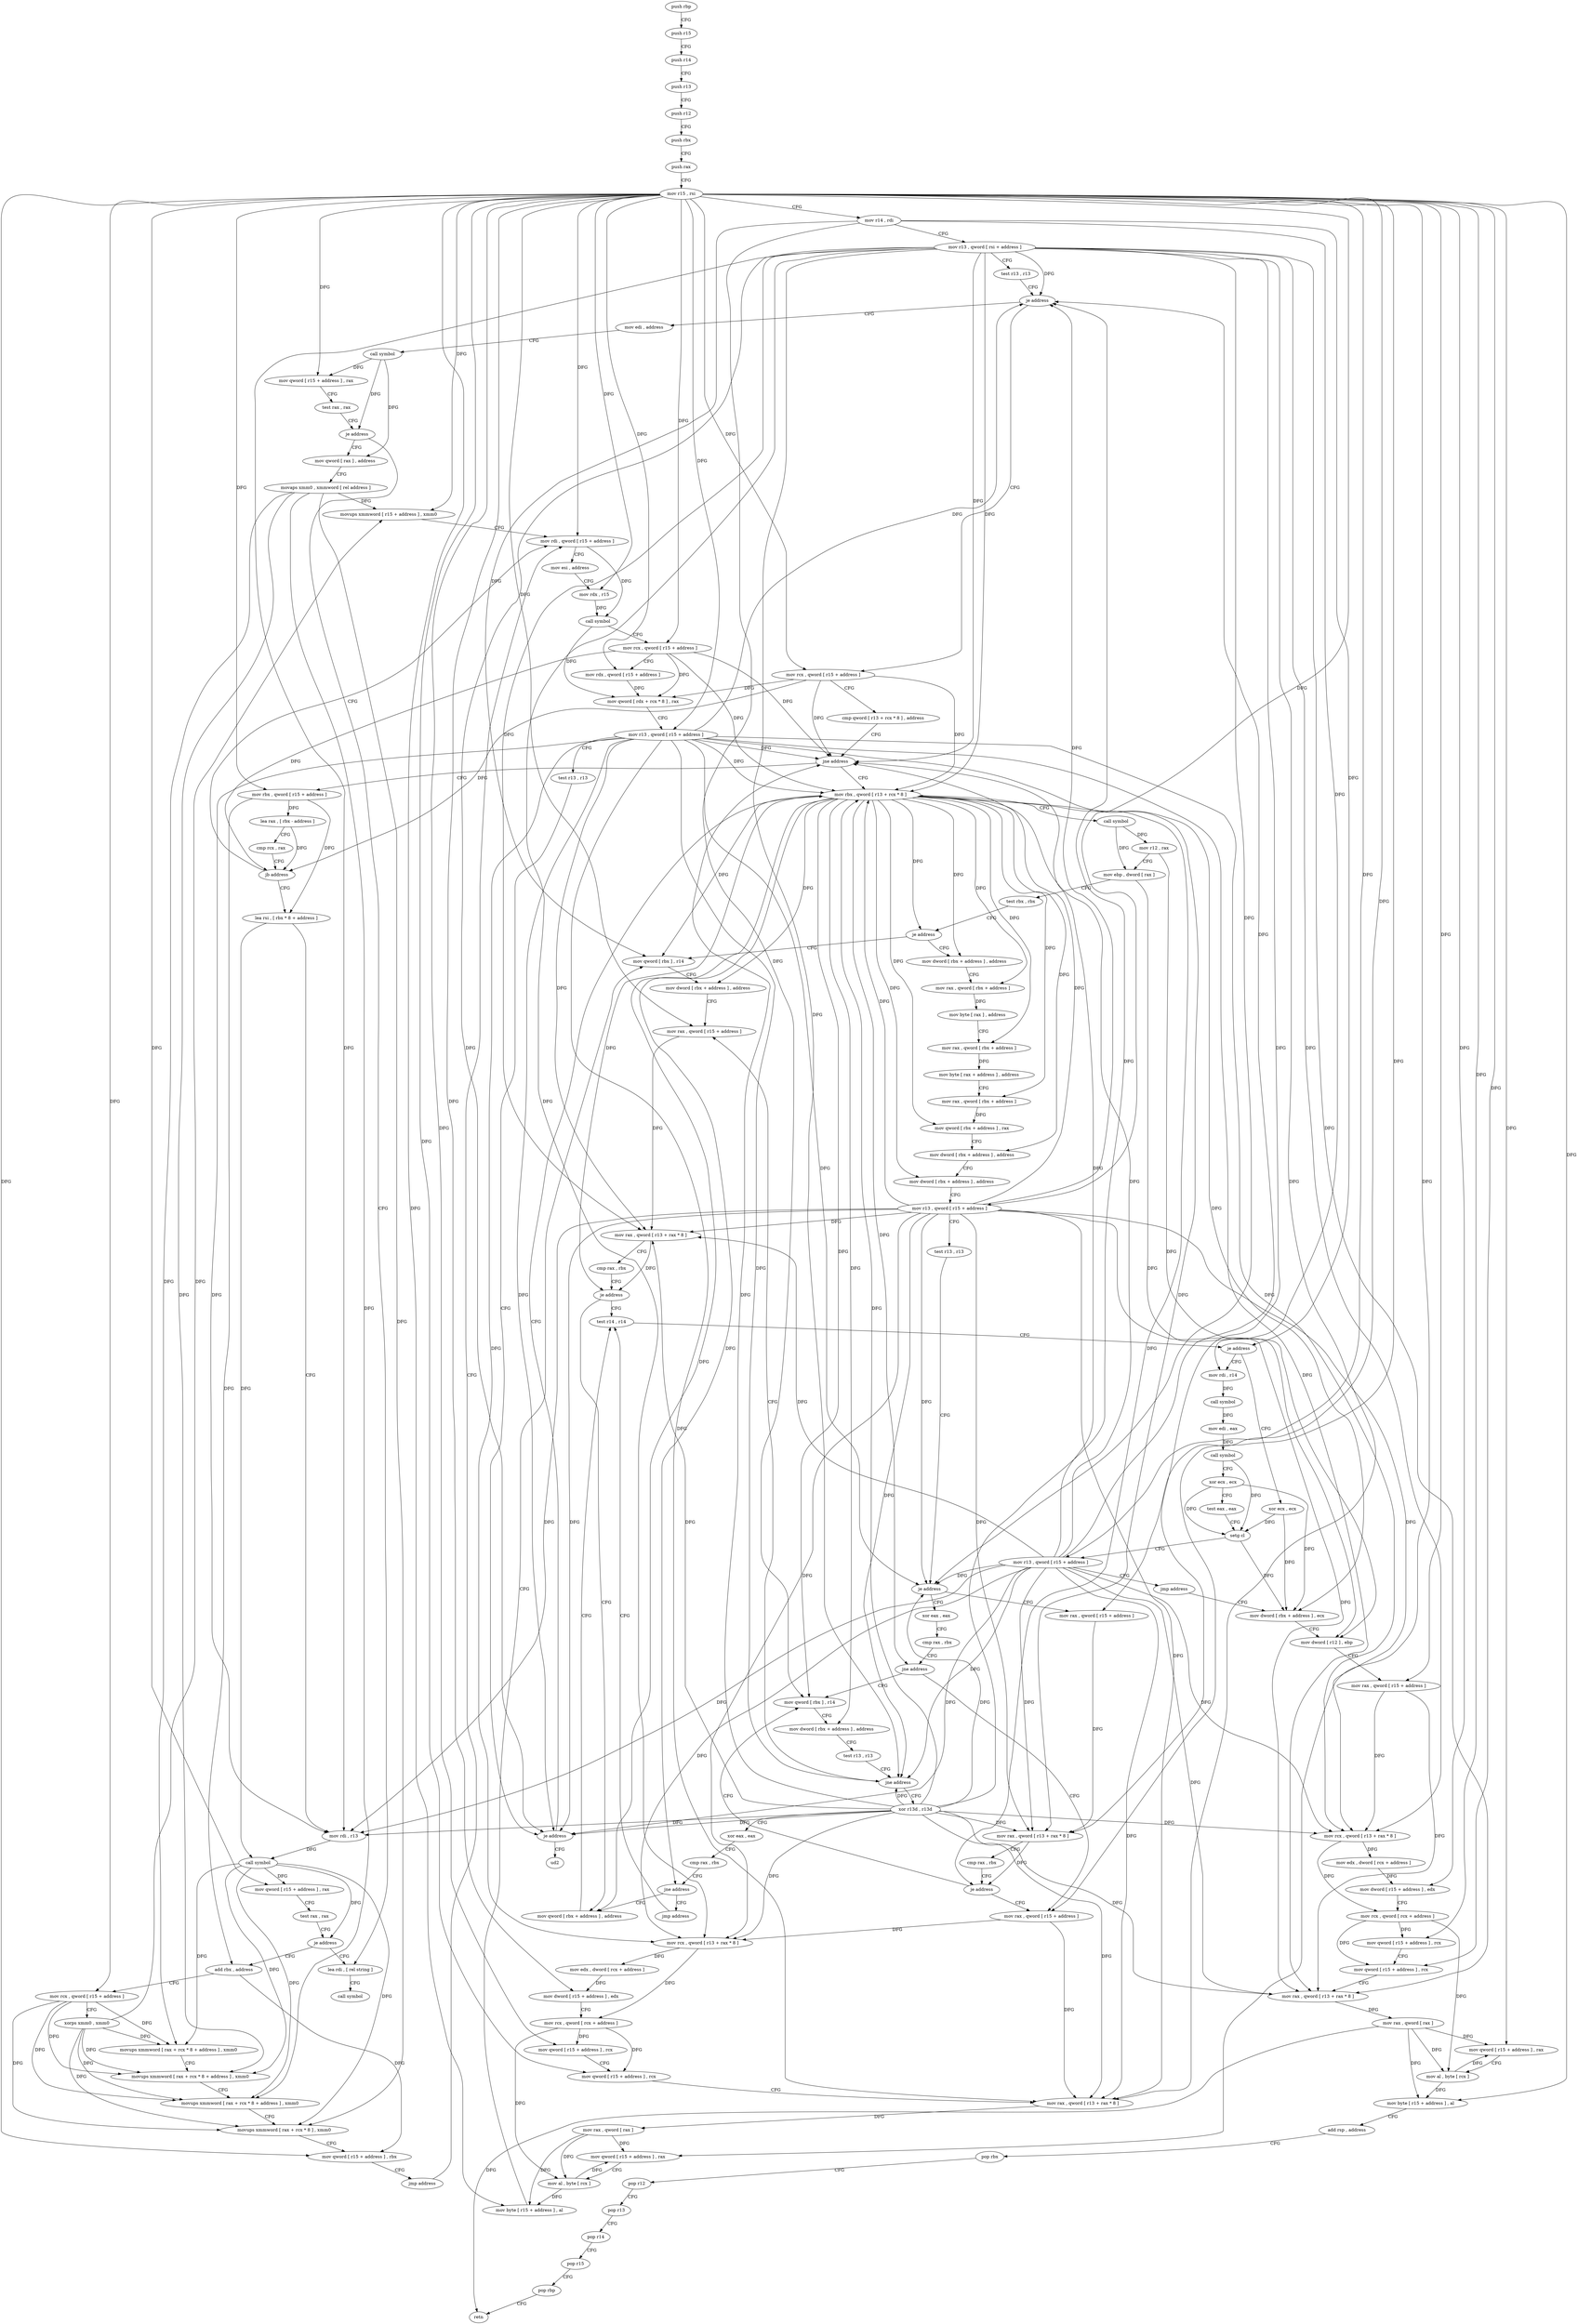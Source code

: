 digraph "func" {
"130896" [label = "push rbp" ]
"130897" [label = "push r15" ]
"130899" [label = "push r14" ]
"130901" [label = "push r13" ]
"130903" [label = "push r12" ]
"130905" [label = "push rbx" ]
"130906" [label = "push rax" ]
"130907" [label = "mov r15 , rsi" ]
"130910" [label = "mov r14 , rdi" ]
"130913" [label = "mov r13 , qword [ rsi + address ]" ]
"130917" [label = "test r13 , r13" ]
"130920" [label = "je address" ]
"131016" [label = "mov edi , address" ]
"130922" [label = "mov rcx , qword [ r15 + address ]" ]
"131021" [label = "call symbol" ]
"131026" [label = "mov qword [ r15 + address ] , rax" ]
"131030" [label = "test rax , rax" ]
"131033" [label = "je address" ]
"131414" [label = "lea rdi , [ rel string ]" ]
"131039" [label = "mov qword [ rax ] , address" ]
"130926" [label = "cmp qword [ r13 + rcx * 8 ] , address" ]
"130932" [label = "jne address" ]
"131100" [label = "mov rbx , qword [ r13 + rcx * 8 ]" ]
"130938" [label = "mov rbx , qword [ r15 + address ]" ]
"131421" [label = "call symbol" ]
"131046" [label = "movaps xmm0 , xmmword [ rel address ]" ]
"131053" [label = "movups xmmword [ r15 + address ] , xmm0" ]
"131058" [label = "mov rdi , qword [ r15 + address ]" ]
"131105" [label = "call symbol" ]
"131110" [label = "mov r12 , rax" ]
"131113" [label = "mov ebp , dword [ rax ]" ]
"131115" [label = "test rbx , rbx" ]
"131118" [label = "je address" ]
"131274" [label = "mov qword [ rbx ] , r14" ]
"131124" [label = "mov dword [ rbx + address ] , address" ]
"130942" [label = "lea rax , [ rbx - address ]" ]
"130946" [label = "cmp rcx , rax" ]
"130949" [label = "jb address" ]
"130951" [label = "lea rsi , [ rbx * 8 + address ]" ]
"131412" [label = "ud2" ]
"131277" [label = "mov dword [ rbx + address ] , address" ]
"131284" [label = "mov rax , qword [ r15 + address ]" ]
"131131" [label = "mov rax , qword [ rbx + address ]" ]
"131135" [label = "mov byte [ rax ] , address" ]
"131138" [label = "mov rax , qword [ rbx + address ]" ]
"131142" [label = "mov byte [ rax + address ] , address" ]
"131146" [label = "mov rax , qword [ rbx + address ]" ]
"131150" [label = "mov qword [ rbx + address ] , rax" ]
"131154" [label = "mov dword [ rbx + address ] , address" ]
"131161" [label = "mov dword [ rbx + address ] , address" ]
"131168" [label = "mov r13 , qword [ r15 + address ]" ]
"131172" [label = "test r13 , r13" ]
"131175" [label = "je address" ]
"131218" [label = "xor eax , eax" ]
"131177" [label = "mov rax , qword [ r15 + address ]" ]
"131062" [label = "mov esi , address" ]
"131067" [label = "mov rdx , r15" ]
"131070" [label = "call symbol" ]
"131075" [label = "mov rcx , qword [ r15 + address ]" ]
"131079" [label = "mov rdx , qword [ r15 + address ]" ]
"131083" [label = "mov qword [ rdx + rcx * 8 ] , rax" ]
"131087" [label = "mov r13 , qword [ r15 + address ]" ]
"131091" [label = "test r13 , r13" ]
"131094" [label = "je address" ]
"130959" [label = "mov rdi , r13" ]
"130962" [label = "call symbol" ]
"130967" [label = "mov qword [ r15 + address ] , rax" ]
"130971" [label = "test rax , rax" ]
"130974" [label = "je address" ]
"130980" [label = "add rbx , address" ]
"131306" [label = "test r14 , r14" ]
"131309" [label = "je address" ]
"131339" [label = "xor ecx , ecx" ]
"131311" [label = "mov rdi , r14" ]
"131298" [label = "mov qword [ rbx + address ] , address" ]
"131220" [label = "cmp rax , rbx" ]
"131223" [label = "jne address" ]
"131191" [label = "mov qword [ rbx ] , r14" ]
"131225" [label = "mov rax , qword [ r15 + address ]" ]
"131181" [label = "mov rax , qword [ r13 + rax * 8 ]" ]
"131186" [label = "cmp rax , rbx" ]
"131189" [label = "je address" ]
"130984" [label = "mov rcx , qword [ r15 + address ]" ]
"130988" [label = "xorps xmm0 , xmm0" ]
"130991" [label = "movups xmmword [ rax + rcx * 8 + address ] , xmm0" ]
"130996" [label = "movups xmmword [ rax + rcx * 8 + address ] , xmm0" ]
"131001" [label = "movups xmmword [ rax + rcx * 8 + address ] , xmm0" ]
"131006" [label = "movups xmmword [ rax + rcx * 8 ] , xmm0" ]
"131010" [label = "mov qword [ r15 + address ] , rbx" ]
"131014" [label = "jmp address" ]
"131341" [label = "mov dword [ rbx + address ] , ecx" ]
"131314" [label = "call symbol" ]
"131319" [label = "mov edi , eax" ]
"131321" [label = "call symbol" ]
"131326" [label = "xor ecx , ecx" ]
"131328" [label = "test eax , eax" ]
"131330" [label = "setg cl" ]
"131333" [label = "mov r13 , qword [ r15 + address ]" ]
"131337" [label = "jmp address" ]
"131194" [label = "mov dword [ rbx + address ] , address" ]
"131201" [label = "test r13 , r13" ]
"131204" [label = "jne address" ]
"131206" [label = "xor r13d , r13d" ]
"131229" [label = "mov rcx , qword [ r13 + rax * 8 ]" ]
"131234" [label = "mov edx , dword [ rcx + address ]" ]
"131237" [label = "mov dword [ r15 + address ] , edx" ]
"131241" [label = "mov rcx , qword [ rcx + address ]" ]
"131245" [label = "mov qword [ r15 + address ] , rcx" ]
"131249" [label = "mov qword [ r15 + address ] , rcx" ]
"131256" [label = "mov rax , qword [ r13 + rax * 8 ]" ]
"131261" [label = "mov rax , qword [ rax ]" ]
"131264" [label = "mov qword [ r15 + address ] , rax" ]
"131268" [label = "mov al , byte [ rcx ]" ]
"131270" [label = "mov byte [ r15 + address ] , al" ]
"131344" [label = "mov dword [ r12 ] , ebp" ]
"131348" [label = "mov rax , qword [ r15 + address ]" ]
"131352" [label = "mov rcx , qword [ r13 + rax * 8 ]" ]
"131357" [label = "mov edx , dword [ rcx + address ]" ]
"131360" [label = "mov dword [ r15 + address ] , edx" ]
"131364" [label = "mov rcx , qword [ rcx + address ]" ]
"131368" [label = "mov qword [ r15 + address ] , rcx" ]
"131372" [label = "mov qword [ r15 + address ] , rcx" ]
"131379" [label = "mov rax , qword [ r13 + rax * 8 ]" ]
"131384" [label = "mov rax , qword [ rax ]" ]
"131387" [label = "mov qword [ r15 + address ] , rax" ]
"131391" [label = "mov al , byte [ rcx ]" ]
"131393" [label = "mov byte [ r15 + address ] , al" ]
"131397" [label = "add rsp , address" ]
"131401" [label = "pop rbx" ]
"131402" [label = "pop r12" ]
"131404" [label = "pop r13" ]
"131406" [label = "pop r14" ]
"131408" [label = "pop r15" ]
"131410" [label = "pop rbp" ]
"131411" [label = "retn" ]
"131288" [label = "mov rax , qword [ r13 + rax * 8 ]" ]
"131293" [label = "cmp rax , rbx" ]
"131296" [label = "je address" ]
"131209" [label = "xor eax , eax" ]
"131211" [label = "cmp rax , rbx" ]
"131214" [label = "jne address" ]
"131216" [label = "jmp address" ]
"130896" -> "130897" [ label = "CFG" ]
"130897" -> "130899" [ label = "CFG" ]
"130899" -> "130901" [ label = "CFG" ]
"130901" -> "130903" [ label = "CFG" ]
"130903" -> "130905" [ label = "CFG" ]
"130905" -> "130906" [ label = "CFG" ]
"130906" -> "130907" [ label = "CFG" ]
"130907" -> "130910" [ label = "CFG" ]
"130907" -> "131026" [ label = "DFG" ]
"130907" -> "130922" [ label = "DFG" ]
"130907" -> "131053" [ label = "DFG" ]
"130907" -> "130938" [ label = "DFG" ]
"130907" -> "131058" [ label = "DFG" ]
"130907" -> "131067" [ label = "DFG" ]
"130907" -> "131075" [ label = "DFG" ]
"130907" -> "131079" [ label = "DFG" ]
"130907" -> "131087" [ label = "DFG" ]
"130907" -> "131168" [ label = "DFG" ]
"130907" -> "130967" [ label = "DFG" ]
"130907" -> "131284" [ label = "DFG" ]
"130907" -> "131177" [ label = "DFG" ]
"130907" -> "130984" [ label = "DFG" ]
"130907" -> "131010" [ label = "DFG" ]
"130907" -> "131225" [ label = "DFG" ]
"130907" -> "131237" [ label = "DFG" ]
"130907" -> "131245" [ label = "DFG" ]
"130907" -> "131249" [ label = "DFG" ]
"130907" -> "131264" [ label = "DFG" ]
"130907" -> "131270" [ label = "DFG" ]
"130907" -> "131333" [ label = "DFG" ]
"130907" -> "131348" [ label = "DFG" ]
"130907" -> "131360" [ label = "DFG" ]
"130907" -> "131368" [ label = "DFG" ]
"130907" -> "131372" [ label = "DFG" ]
"130907" -> "131387" [ label = "DFG" ]
"130907" -> "131393" [ label = "DFG" ]
"130910" -> "130913" [ label = "CFG" ]
"130910" -> "131274" [ label = "DFG" ]
"130910" -> "131309" [ label = "DFG" ]
"130910" -> "131191" [ label = "DFG" ]
"130910" -> "131311" [ label = "DFG" ]
"130913" -> "130917" [ label = "CFG" ]
"130913" -> "130920" [ label = "DFG" ]
"130913" -> "130932" [ label = "DFG" ]
"130913" -> "131100" [ label = "DFG" ]
"130913" -> "131094" [ label = "DFG" ]
"130913" -> "131175" [ label = "DFG" ]
"130913" -> "130959" [ label = "DFG" ]
"130913" -> "131288" [ label = "DFG" ]
"130913" -> "131181" [ label = "DFG" ]
"130913" -> "131204" [ label = "DFG" ]
"130913" -> "131229" [ label = "DFG" ]
"130913" -> "131256" [ label = "DFG" ]
"130913" -> "131352" [ label = "DFG" ]
"130913" -> "131379" [ label = "DFG" ]
"130917" -> "130920" [ label = "CFG" ]
"130920" -> "131016" [ label = "CFG" ]
"130920" -> "130922" [ label = "CFG" ]
"131016" -> "131021" [ label = "CFG" ]
"130922" -> "130926" [ label = "CFG" ]
"130922" -> "130932" [ label = "DFG" ]
"130922" -> "131100" [ label = "DFG" ]
"130922" -> "130949" [ label = "DFG" ]
"130922" -> "131083" [ label = "DFG" ]
"131021" -> "131026" [ label = "DFG" ]
"131021" -> "131033" [ label = "DFG" ]
"131021" -> "131039" [ label = "DFG" ]
"131026" -> "131030" [ label = "CFG" ]
"131030" -> "131033" [ label = "CFG" ]
"131033" -> "131414" [ label = "CFG" ]
"131033" -> "131039" [ label = "CFG" ]
"131414" -> "131421" [ label = "CFG" ]
"131039" -> "131046" [ label = "CFG" ]
"130926" -> "130932" [ label = "CFG" ]
"130932" -> "131100" [ label = "CFG" ]
"130932" -> "130938" [ label = "CFG" ]
"131100" -> "131105" [ label = "CFG" ]
"131100" -> "131118" [ label = "DFG" ]
"131100" -> "131274" [ label = "DFG" ]
"131100" -> "131277" [ label = "DFG" ]
"131100" -> "131124" [ label = "DFG" ]
"131100" -> "131131" [ label = "DFG" ]
"131100" -> "131138" [ label = "DFG" ]
"131100" -> "131146" [ label = "DFG" ]
"131100" -> "131150" [ label = "DFG" ]
"131100" -> "131154" [ label = "DFG" ]
"131100" -> "131161" [ label = "DFG" ]
"131100" -> "131296" [ label = "DFG" ]
"131100" -> "131223" [ label = "DFG" ]
"131100" -> "131189" [ label = "DFG" ]
"131100" -> "131298" [ label = "DFG" ]
"131100" -> "131191" [ label = "DFG" ]
"131100" -> "131194" [ label = "DFG" ]
"131100" -> "131214" [ label = "DFG" ]
"131100" -> "131341" [ label = "DFG" ]
"130938" -> "130942" [ label = "DFG" ]
"130938" -> "130951" [ label = "DFG" ]
"130938" -> "130980" [ label = "DFG" ]
"131046" -> "131053" [ label = "DFG" ]
"131046" -> "130991" [ label = "DFG" ]
"131046" -> "130996" [ label = "DFG" ]
"131046" -> "131001" [ label = "DFG" ]
"131046" -> "131006" [ label = "DFG" ]
"131053" -> "131058" [ label = "CFG" ]
"131058" -> "131062" [ label = "CFG" ]
"131058" -> "131070" [ label = "DFG" ]
"131105" -> "131110" [ label = "DFG" ]
"131105" -> "131113" [ label = "DFG" ]
"131110" -> "131113" [ label = "CFG" ]
"131110" -> "131344" [ label = "DFG" ]
"131113" -> "131115" [ label = "CFG" ]
"131113" -> "131344" [ label = "DFG" ]
"131115" -> "131118" [ label = "CFG" ]
"131118" -> "131274" [ label = "CFG" ]
"131118" -> "131124" [ label = "CFG" ]
"131274" -> "131277" [ label = "CFG" ]
"131124" -> "131131" [ label = "CFG" ]
"130942" -> "130946" [ label = "CFG" ]
"130942" -> "130949" [ label = "DFG" ]
"130946" -> "130949" [ label = "CFG" ]
"130949" -> "131058" [ label = "CFG" ]
"130949" -> "130951" [ label = "CFG" ]
"130951" -> "130959" [ label = "CFG" ]
"130951" -> "130962" [ label = "DFG" ]
"131277" -> "131284" [ label = "CFG" ]
"131284" -> "131288" [ label = "DFG" ]
"131131" -> "131135" [ label = "DFG" ]
"131135" -> "131138" [ label = "CFG" ]
"131138" -> "131142" [ label = "DFG" ]
"131142" -> "131146" [ label = "CFG" ]
"131146" -> "131150" [ label = "DFG" ]
"131150" -> "131154" [ label = "CFG" ]
"131154" -> "131161" [ label = "CFG" ]
"131161" -> "131168" [ label = "CFG" ]
"131168" -> "131172" [ label = "CFG" ]
"131168" -> "130920" [ label = "DFG" ]
"131168" -> "131094" [ label = "DFG" ]
"131168" -> "130932" [ label = "DFG" ]
"131168" -> "131100" [ label = "DFG" ]
"131168" -> "131175" [ label = "DFG" ]
"131168" -> "130959" [ label = "DFG" ]
"131168" -> "131288" [ label = "DFG" ]
"131168" -> "131181" [ label = "DFG" ]
"131168" -> "131204" [ label = "DFG" ]
"131168" -> "131229" [ label = "DFG" ]
"131168" -> "131256" [ label = "DFG" ]
"131168" -> "131352" [ label = "DFG" ]
"131168" -> "131379" [ label = "DFG" ]
"131172" -> "131175" [ label = "CFG" ]
"131175" -> "131218" [ label = "CFG" ]
"131175" -> "131177" [ label = "CFG" ]
"131218" -> "131220" [ label = "CFG" ]
"131177" -> "131181" [ label = "DFG" ]
"131062" -> "131067" [ label = "CFG" ]
"131067" -> "131070" [ label = "DFG" ]
"131070" -> "131075" [ label = "CFG" ]
"131070" -> "131083" [ label = "DFG" ]
"131075" -> "131079" [ label = "CFG" ]
"131075" -> "130932" [ label = "DFG" ]
"131075" -> "131100" [ label = "DFG" ]
"131075" -> "130949" [ label = "DFG" ]
"131075" -> "131083" [ label = "DFG" ]
"131079" -> "131083" [ label = "DFG" ]
"131083" -> "131087" [ label = "CFG" ]
"131087" -> "131091" [ label = "CFG" ]
"131087" -> "130920" [ label = "DFG" ]
"131087" -> "130932" [ label = "DFG" ]
"131087" -> "131100" [ label = "DFG" ]
"131087" -> "131094" [ label = "DFG" ]
"131087" -> "131175" [ label = "DFG" ]
"131087" -> "130959" [ label = "DFG" ]
"131087" -> "131288" [ label = "DFG" ]
"131087" -> "131181" [ label = "DFG" ]
"131087" -> "131204" [ label = "DFG" ]
"131087" -> "131229" [ label = "DFG" ]
"131087" -> "131256" [ label = "DFG" ]
"131087" -> "131352" [ label = "DFG" ]
"131087" -> "131379" [ label = "DFG" ]
"131091" -> "131094" [ label = "CFG" ]
"131094" -> "131412" [ label = "CFG" ]
"131094" -> "131100" [ label = "CFG" ]
"130959" -> "130962" [ label = "DFG" ]
"130962" -> "130967" [ label = "DFG" ]
"130962" -> "130974" [ label = "DFG" ]
"130962" -> "130991" [ label = "DFG" ]
"130962" -> "130996" [ label = "DFG" ]
"130962" -> "131001" [ label = "DFG" ]
"130962" -> "131006" [ label = "DFG" ]
"130967" -> "130971" [ label = "CFG" ]
"130971" -> "130974" [ label = "CFG" ]
"130974" -> "131414" [ label = "CFG" ]
"130974" -> "130980" [ label = "CFG" ]
"130980" -> "130984" [ label = "CFG" ]
"130980" -> "131010" [ label = "DFG" ]
"131306" -> "131309" [ label = "CFG" ]
"131309" -> "131339" [ label = "CFG" ]
"131309" -> "131311" [ label = "CFG" ]
"131339" -> "131341" [ label = "DFG" ]
"131339" -> "131330" [ label = "DFG" ]
"131311" -> "131314" [ label = "DFG" ]
"131298" -> "131306" [ label = "CFG" ]
"131220" -> "131223" [ label = "CFG" ]
"131223" -> "131191" [ label = "CFG" ]
"131223" -> "131225" [ label = "CFG" ]
"131191" -> "131194" [ label = "CFG" ]
"131225" -> "131229" [ label = "DFG" ]
"131225" -> "131256" [ label = "DFG" ]
"131181" -> "131186" [ label = "CFG" ]
"131181" -> "131189" [ label = "DFG" ]
"131186" -> "131189" [ label = "CFG" ]
"131189" -> "131225" [ label = "CFG" ]
"131189" -> "131191" [ label = "CFG" ]
"130984" -> "130988" [ label = "CFG" ]
"130984" -> "130991" [ label = "DFG" ]
"130984" -> "130996" [ label = "DFG" ]
"130984" -> "131001" [ label = "DFG" ]
"130984" -> "131006" [ label = "DFG" ]
"130988" -> "130991" [ label = "DFG" ]
"130988" -> "131053" [ label = "DFG" ]
"130988" -> "130996" [ label = "DFG" ]
"130988" -> "131001" [ label = "DFG" ]
"130988" -> "131006" [ label = "DFG" ]
"130991" -> "130996" [ label = "CFG" ]
"130996" -> "131001" [ label = "CFG" ]
"131001" -> "131006" [ label = "CFG" ]
"131006" -> "131010" [ label = "CFG" ]
"131010" -> "131014" [ label = "CFG" ]
"131014" -> "131058" [ label = "CFG" ]
"131341" -> "131344" [ label = "CFG" ]
"131314" -> "131319" [ label = "DFG" ]
"131319" -> "131321" [ label = "DFG" ]
"131321" -> "131326" [ label = "CFG" ]
"131321" -> "131330" [ label = "DFG" ]
"131326" -> "131328" [ label = "CFG" ]
"131326" -> "131330" [ label = "DFG" ]
"131326" -> "131341" [ label = "DFG" ]
"131328" -> "131330" [ label = "CFG" ]
"131330" -> "131333" [ label = "CFG" ]
"131330" -> "131341" [ label = "DFG" ]
"131333" -> "131337" [ label = "CFG" ]
"131333" -> "130920" [ label = "DFG" ]
"131333" -> "131094" [ label = "DFG" ]
"131333" -> "131175" [ label = "DFG" ]
"131333" -> "130959" [ label = "DFG" ]
"131333" -> "131204" [ label = "DFG" ]
"131333" -> "130932" [ label = "DFG" ]
"131333" -> "131100" [ label = "DFG" ]
"131333" -> "131288" [ label = "DFG" ]
"131333" -> "131181" [ label = "DFG" ]
"131333" -> "131229" [ label = "DFG" ]
"131333" -> "131256" [ label = "DFG" ]
"131333" -> "131352" [ label = "DFG" ]
"131333" -> "131379" [ label = "DFG" ]
"131337" -> "131341" [ label = "CFG" ]
"131194" -> "131201" [ label = "CFG" ]
"131201" -> "131204" [ label = "CFG" ]
"131204" -> "131284" [ label = "CFG" ]
"131204" -> "131206" [ label = "CFG" ]
"131206" -> "131209" [ label = "CFG" ]
"131206" -> "130920" [ label = "DFG" ]
"131206" -> "131094" [ label = "DFG" ]
"131206" -> "131175" [ label = "DFG" ]
"131206" -> "130959" [ label = "DFG" ]
"131206" -> "131204" [ label = "DFG" ]
"131206" -> "130932" [ label = "DFG" ]
"131206" -> "131100" [ label = "DFG" ]
"131206" -> "131288" [ label = "DFG" ]
"131206" -> "131181" [ label = "DFG" ]
"131206" -> "131229" [ label = "DFG" ]
"131206" -> "131256" [ label = "DFG" ]
"131206" -> "131352" [ label = "DFG" ]
"131206" -> "131379" [ label = "DFG" ]
"131229" -> "131234" [ label = "DFG" ]
"131229" -> "131241" [ label = "DFG" ]
"131234" -> "131237" [ label = "DFG" ]
"131237" -> "131241" [ label = "CFG" ]
"131241" -> "131245" [ label = "DFG" ]
"131241" -> "131249" [ label = "DFG" ]
"131241" -> "131268" [ label = "DFG" ]
"131245" -> "131249" [ label = "CFG" ]
"131249" -> "131256" [ label = "CFG" ]
"131256" -> "131261" [ label = "DFG" ]
"131261" -> "131264" [ label = "DFG" ]
"131261" -> "131268" [ label = "DFG" ]
"131261" -> "131270" [ label = "DFG" ]
"131264" -> "131268" [ label = "CFG" ]
"131268" -> "131270" [ label = "DFG" ]
"131268" -> "131264" [ label = "DFG" ]
"131270" -> "131274" [ label = "CFG" ]
"131344" -> "131348" [ label = "CFG" ]
"131348" -> "131352" [ label = "DFG" ]
"131348" -> "131379" [ label = "DFG" ]
"131352" -> "131357" [ label = "DFG" ]
"131352" -> "131364" [ label = "DFG" ]
"131357" -> "131360" [ label = "DFG" ]
"131360" -> "131364" [ label = "CFG" ]
"131364" -> "131368" [ label = "DFG" ]
"131364" -> "131372" [ label = "DFG" ]
"131364" -> "131391" [ label = "DFG" ]
"131368" -> "131372" [ label = "CFG" ]
"131372" -> "131379" [ label = "CFG" ]
"131379" -> "131384" [ label = "DFG" ]
"131384" -> "131387" [ label = "DFG" ]
"131384" -> "131391" [ label = "DFG" ]
"131384" -> "131393" [ label = "DFG" ]
"131384" -> "131411" [ label = "DFG" ]
"131387" -> "131391" [ label = "CFG" ]
"131391" -> "131393" [ label = "DFG" ]
"131391" -> "131387" [ label = "DFG" ]
"131393" -> "131397" [ label = "CFG" ]
"131397" -> "131401" [ label = "CFG" ]
"131401" -> "131402" [ label = "CFG" ]
"131402" -> "131404" [ label = "CFG" ]
"131404" -> "131406" [ label = "CFG" ]
"131406" -> "131408" [ label = "CFG" ]
"131408" -> "131410" [ label = "CFG" ]
"131410" -> "131411" [ label = "CFG" ]
"131288" -> "131293" [ label = "CFG" ]
"131288" -> "131296" [ label = "DFG" ]
"131293" -> "131296" [ label = "CFG" ]
"131296" -> "131306" [ label = "CFG" ]
"131296" -> "131298" [ label = "CFG" ]
"131209" -> "131211" [ label = "CFG" ]
"131211" -> "131214" [ label = "CFG" ]
"131214" -> "131298" [ label = "CFG" ]
"131214" -> "131216" [ label = "CFG" ]
"131216" -> "131306" [ label = "CFG" ]
}
